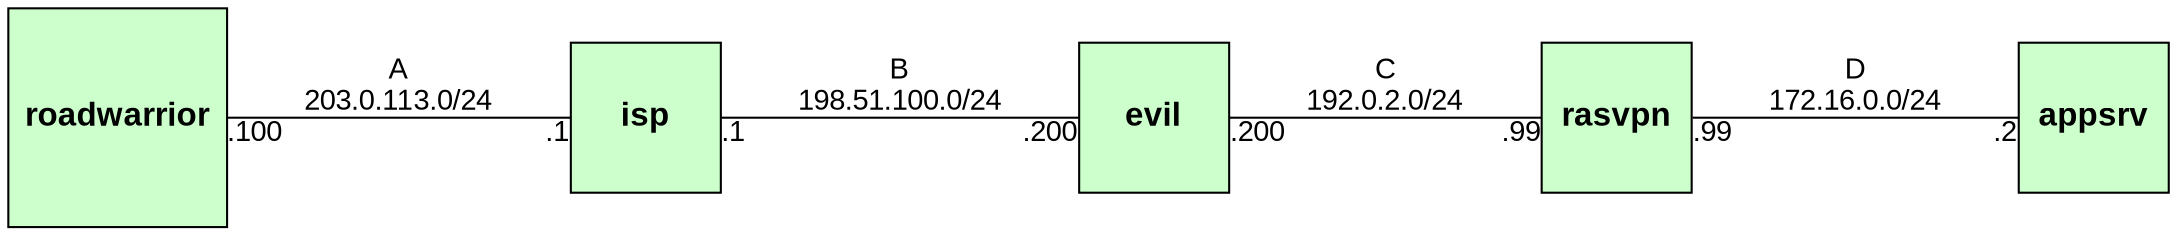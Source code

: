 graph lab_openvpn {
  rankdir="LR"
  // pad=1
  // rank="same"
  bgcolor="#ffffff"
  node [shape=square, fontname="arial bold",fontsize=16,style="filled",fillcolor="#ccffcc",width=1]
  edge [minlen=2, len=2, fontname="arial", fontsize=14]
  // mode="KK"

  roadwarrior
  isp
  evil
  rasvpn
  appsrv

  roadwarrior -- isp [taillabel=".100", label="A\n203.0.113.0/24", headlabel=".1"]
  isp -- evil [taillabel=".1", label="B\n198.51.100.0/24", headlabel=".200"]
  evil -- rasvpn [taillabel=".200", label="C\n192.0.2.0/24", headlabel=".99"]
  rasvpn -- appsrv [taillabel=".99", label="D\n172.16.0.0/24", headlabel=".2"]

}
